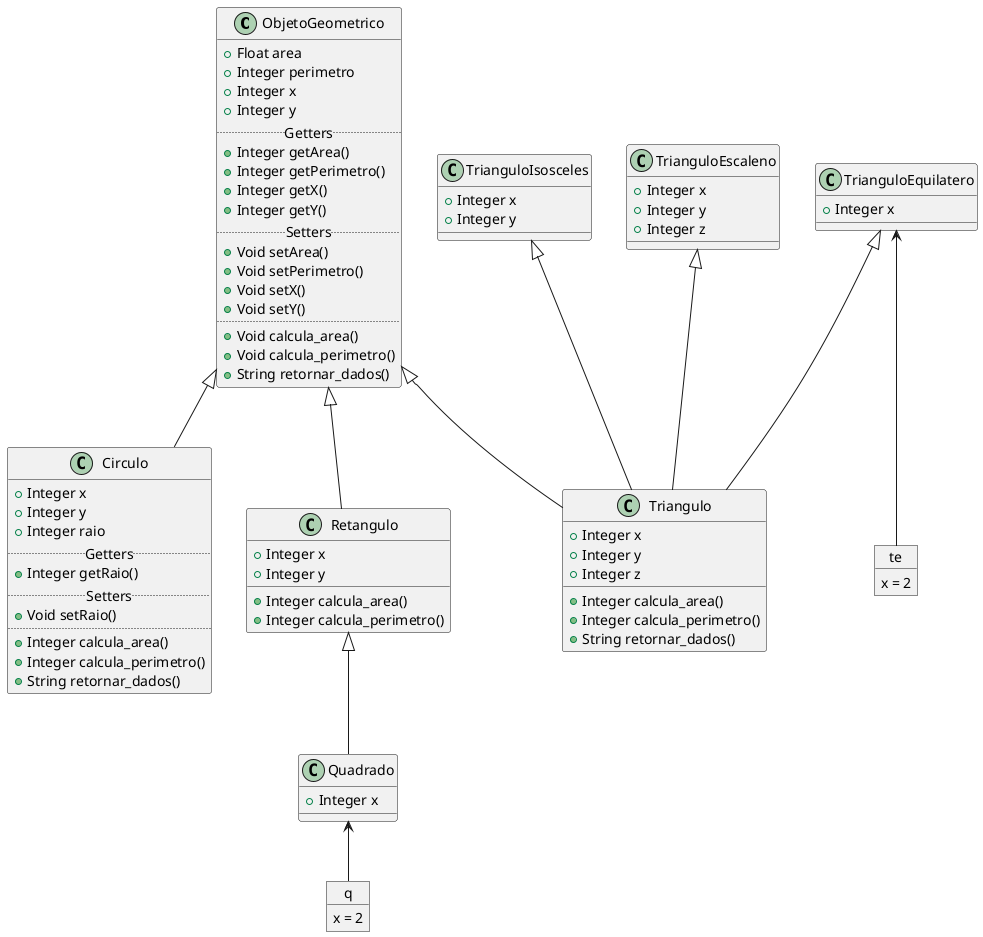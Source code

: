 @startuml Classes

class ObjetoGeometrico {
  +Float area
  +Integer perimetro
  +Integer x
  +Integer y 
  .. Getters ..
  +Integer getArea()
  +Integer getPerimetro()
  +Integer getX()
  +Integer getY()
  .. Setters ..
  +Void setArea()
  +Void setPerimetro()
  +Void setX()
  +Void setY()
  ..
  +Void calcula_area()
  +Void calcula_perimetro()
  +String retornar_dados()
}

class Circulo{
  +Integer x
  +Integer y
  +Integer raio
  .. Getters ..
  +Integer getRaio()
  .. Setters ..
  +Void setRaio()
  ..
  +Integer calcula_area()
  +Integer calcula_perimetro()
  +String retornar_dados()
}

class Retangulo {
  +Integer x
  +Integer y

  +Integer calcula_area()
  +Integer calcula_perimetro()
}
class Triangulo {
  +Integer x
  +Integer y
  +Integer z

  +Integer calcula_area()
  +Integer calcula_perimetro()
  +String retornar_dados()
}

class Quadrado {
  +Integer x
}

class TrianguloEquilatero{
  +Integer x
}

class TrianguloIsosceles{
  +Integer x
  +Integer y
}

class TrianguloEscaleno{
  +Integer x
  +Integer y
  +Integer z
}

ObjetoGeometrico <|-- Circulo
ObjetoGeometrico <|-- Retangulo
ObjetoGeometrico <|-- Triangulo

Retangulo <|-- Quadrado

TrianguloEquilatero <|-- Triangulo
TrianguloIsosceles <|-- Triangulo
TrianguloEscaleno <|-- Triangulo

object q{
x = 2
}

object te{
x = 2
}

Quadrado <-- q
TrianguloEquilatero <-- te

@enduml
